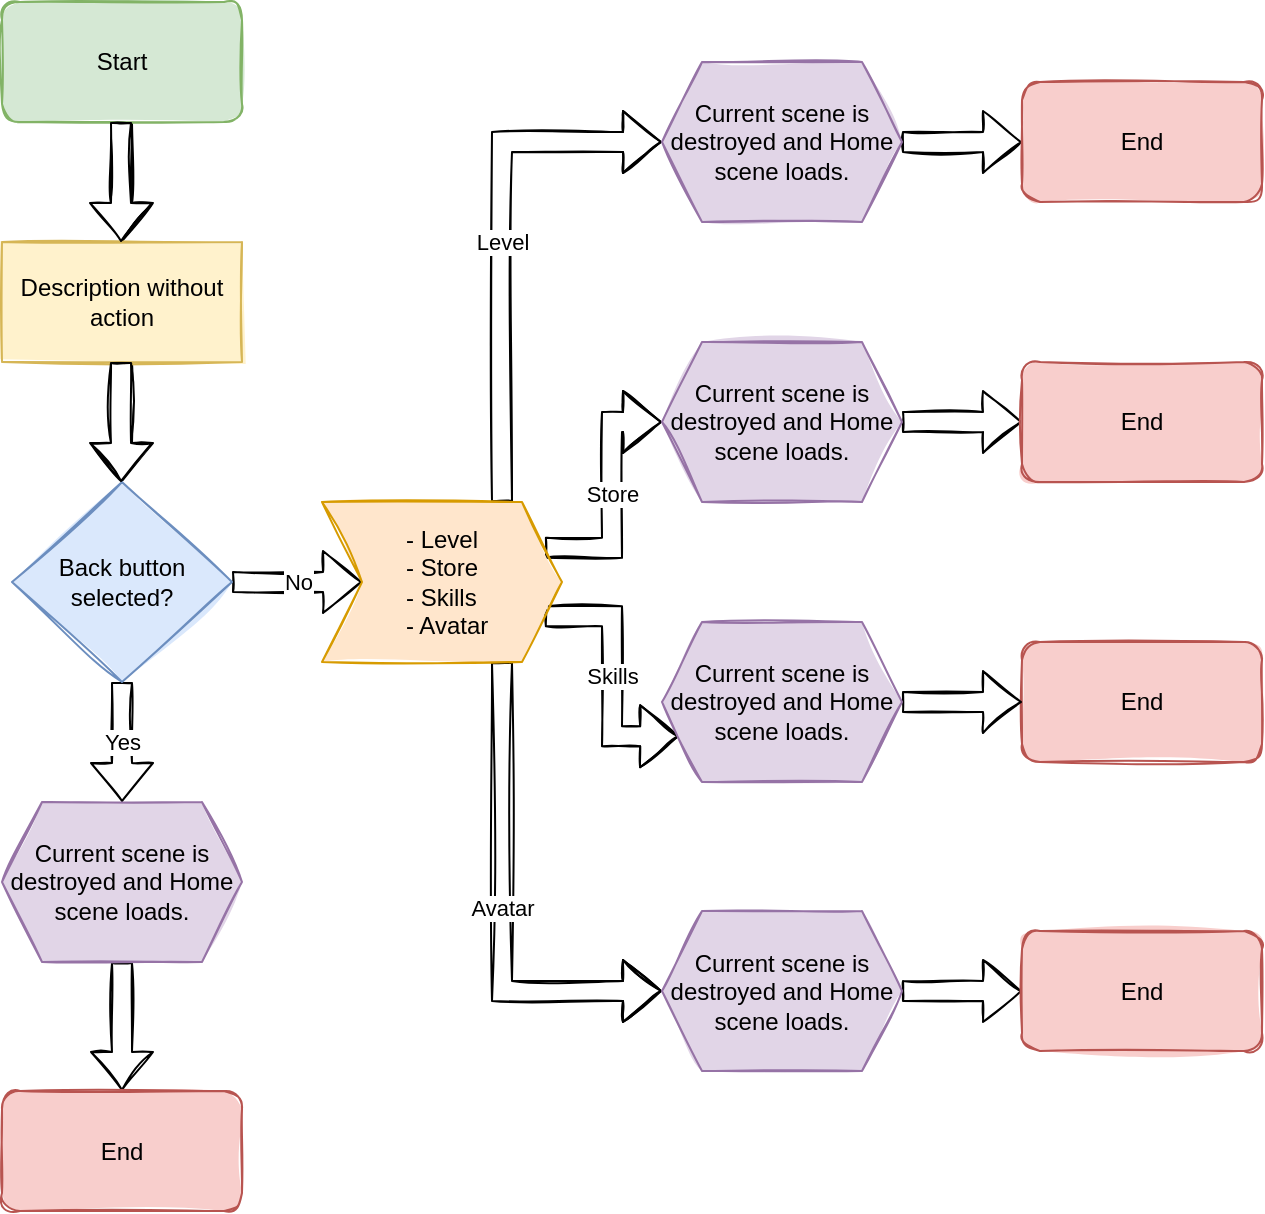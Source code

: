 <mxfile version="16.1.2" type="device"><diagram id="o_-JVSorGUq8rQS-DgG7" name="Page-1"><mxGraphModel dx="870" dy="626" grid="1" gridSize="10" guides="1" tooltips="1" connect="1" arrows="1" fold="1" page="1" pageScale="1" pageWidth="827" pageHeight="1169" math="0" shadow="0"><root><mxCell id="0"/><mxCell id="1" parent="0"/><mxCell id="ipaL6n43P8oaSK_bz6wS-7" style="edgeStyle=orthogonalEdgeStyle;rounded=0;orthogonalLoop=1;jettySize=auto;html=1;exitX=0.5;exitY=1;exitDx=0;exitDy=0;sketch=1;strokeColor=default;shape=flexArrow;" parent="1" source="ipaL6n43P8oaSK_bz6wS-1" target="ipaL6n43P8oaSK_bz6wS-6" edge="1"><mxGeometry relative="1" as="geometry"/></mxCell><mxCell id="ipaL6n43P8oaSK_bz6wS-1" value="Start" style="rounded=1;whiteSpace=wrap;html=1;fillColor=#d5e8d4;strokeColor=#82b366;sketch=1;fillStyle=solid;" parent="1" vertex="1"><mxGeometry x="100" y="40" width="120" height="60" as="geometry"/></mxCell><mxCell id="ipaL6n43P8oaSK_bz6wS-9" value="" style="edgeStyle=orthogonalEdgeStyle;shape=flexArrow;rounded=0;sketch=1;orthogonalLoop=1;jettySize=auto;html=1;strokeColor=default;" parent="1" source="ipaL6n43P8oaSK_bz6wS-6" target="ipaL6n43P8oaSK_bz6wS-8" edge="1"><mxGeometry relative="1" as="geometry"/></mxCell><mxCell id="ipaL6n43P8oaSK_bz6wS-6" value="Description without action" style="rounded=0;whiteSpace=wrap;html=1;sketch=1;fillStyle=solid;fillColor=#fff2cc;strokeColor=#d6b656;" parent="1" vertex="1"><mxGeometry x="100" y="160" width="120" height="60" as="geometry"/></mxCell><mxCell id="ipaL6n43P8oaSK_bz6wS-11" value="No" style="edgeStyle=orthogonalEdgeStyle;shape=flexArrow;rounded=0;sketch=1;orthogonalLoop=1;jettySize=auto;html=1;strokeColor=default;fillColor=#FFFFFF;entryX=0;entryY=0.5;entryDx=0;entryDy=0;fillStyle=solid;" parent="1" source="ipaL6n43P8oaSK_bz6wS-8" target="LrJIuFXXFJKbINEYixV7-1" edge="1"><mxGeometry relative="1" as="geometry"><mxPoint x="280" y="330" as="targetPoint"/></mxGeometry></mxCell><mxCell id="LrJIuFXXFJKbINEYixV7-4" value="Yes" style="edgeStyle=orthogonalEdgeStyle;shape=flexArrow;rounded=0;sketch=1;fillStyle=solid;orthogonalLoop=1;jettySize=auto;html=1;exitX=0.5;exitY=1;exitDx=0;exitDy=0;entryX=0.5;entryY=0;entryDx=0;entryDy=0;labelBackgroundColor=default;fontFamily=Helvetica;fontSize=11;fontColor=default;endArrow=classic;strokeColor=default;fillColor=#FFFFFF;" edge="1" parent="1" source="ipaL6n43P8oaSK_bz6wS-8" target="ipaL6n43P8oaSK_bz6wS-18"><mxGeometry relative="1" as="geometry"/></mxCell><mxCell id="ipaL6n43P8oaSK_bz6wS-8" value="Back button selected?" style="rhombus;whiteSpace=wrap;html=1;fillColor=#dae8fc;strokeColor=#6c8ebf;rounded=0;sketch=1;fillStyle=solid;" parent="1" vertex="1"><mxGeometry x="105" y="280" width="110" height="100" as="geometry"/></mxCell><mxCell id="LrJIuFXXFJKbINEYixV7-6" style="edgeStyle=orthogonalEdgeStyle;shape=flexArrow;rounded=0;sketch=1;fillStyle=solid;orthogonalLoop=1;jettySize=auto;html=1;exitX=0.5;exitY=1;exitDx=0;exitDy=0;labelBackgroundColor=default;fontFamily=Helvetica;fontSize=11;fontColor=default;endArrow=classic;strokeColor=default;fillColor=#FFFFFF;" edge="1" parent="1" source="ipaL6n43P8oaSK_bz6wS-18" target="LrJIuFXXFJKbINEYixV7-5"><mxGeometry relative="1" as="geometry"/></mxCell><mxCell id="ipaL6n43P8oaSK_bz6wS-18" value="Current scene is destroyed and Home scene loads." style="shape=hexagon;perimeter=hexagonPerimeter2;whiteSpace=wrap;html=1;fixedSize=1;sketch=1;fillStyle=solid;fillColor=#e1d5e7;strokeColor=#9673a6;" parent="1" vertex="1"><mxGeometry x="100" y="440" width="120" height="80" as="geometry"/></mxCell><mxCell id="ipaL6n43P8oaSK_bz6wS-22" value="End" style="rounded=1;whiteSpace=wrap;html=1;fillColor=#f8cecc;strokeColor=#b85450;sketch=1;fillStyle=solid;" parent="1" vertex="1"><mxGeometry x="610" y="360" width="120" height="60" as="geometry"/></mxCell><mxCell id="LiWWIZqxrh0gKxfWtvxY-1" style="edgeStyle=orthogonalEdgeStyle;rounded=0;orthogonalLoop=1;jettySize=auto;html=1;exitX=0.5;exitY=1;exitDx=0;exitDy=0;sketch=1;strokeColor=default;shape=flexArrow;fillColor=#FFFFFF;fillStyle=solid;" parent="1" edge="1"><mxGeometry relative="1" as="geometry"><mxPoint x="159.5" y="100" as="sourcePoint"/><mxPoint x="159.5" y="160" as="targetPoint"/></mxGeometry></mxCell><mxCell id="LiWWIZqxrh0gKxfWtvxY-2" value="" style="edgeStyle=orthogonalEdgeStyle;shape=flexArrow;rounded=0;sketch=1;orthogonalLoop=1;jettySize=auto;html=1;strokeColor=default;fillColor=#FFFFFF;fillStyle=solid;" parent="1" edge="1"><mxGeometry relative="1" as="geometry"><mxPoint x="159.5" y="220" as="sourcePoint"/><mxPoint x="159.5" y="280" as="targetPoint"/></mxGeometry></mxCell><mxCell id="LrJIuFXXFJKbINEYixV7-11" value="Level" style="edgeStyle=orthogonalEdgeStyle;shape=flexArrow;rounded=0;sketch=1;fillStyle=solid;orthogonalLoop=1;jettySize=auto;html=1;exitX=0.75;exitY=0;exitDx=0;exitDy=0;entryX=0;entryY=0.5;entryDx=0;entryDy=0;labelBackgroundColor=default;fontFamily=Helvetica;fontSize=11;fontColor=default;endArrow=classic;strokeColor=default;fillColor=#FFFFFF;" edge="1" parent="1" source="LrJIuFXXFJKbINEYixV7-1" target="LrJIuFXXFJKbINEYixV7-7"><mxGeometry relative="1" as="geometry"/></mxCell><mxCell id="LrJIuFXXFJKbINEYixV7-12" value="Store" style="edgeStyle=orthogonalEdgeStyle;shape=flexArrow;rounded=0;sketch=1;fillStyle=solid;orthogonalLoop=1;jettySize=auto;html=1;exitX=1;exitY=0.25;exitDx=0;exitDy=0;entryX=0;entryY=0.5;entryDx=0;entryDy=0;labelBackgroundColor=default;fontFamily=Helvetica;fontSize=11;fontColor=default;endArrow=classic;strokeColor=default;fillColor=#FFFFFF;" edge="1" parent="1" source="LrJIuFXXFJKbINEYixV7-1" target="LrJIuFXXFJKbINEYixV7-8"><mxGeometry relative="1" as="geometry"/></mxCell><mxCell id="LrJIuFXXFJKbINEYixV7-13" value="Skills" style="edgeStyle=orthogonalEdgeStyle;shape=flexArrow;rounded=0;sketch=1;fillStyle=solid;orthogonalLoop=1;jettySize=auto;html=1;exitX=1;exitY=0.75;exitDx=0;exitDy=0;entryX=0;entryY=0.75;entryDx=0;entryDy=0;labelBackgroundColor=default;fontFamily=Helvetica;fontSize=11;fontColor=default;endArrow=classic;strokeColor=default;fillColor=#FFFFFF;" edge="1" parent="1" source="LrJIuFXXFJKbINEYixV7-1" target="LrJIuFXXFJKbINEYixV7-9"><mxGeometry relative="1" as="geometry"/></mxCell><mxCell id="LrJIuFXXFJKbINEYixV7-14" value="Avatar" style="edgeStyle=orthogonalEdgeStyle;shape=flexArrow;rounded=0;sketch=1;fillStyle=solid;orthogonalLoop=1;jettySize=auto;html=1;exitX=0.75;exitY=1;exitDx=0;exitDy=0;entryX=0;entryY=0.5;entryDx=0;entryDy=0;labelBackgroundColor=default;fontFamily=Helvetica;fontSize=11;fontColor=default;endArrow=classic;strokeColor=default;fillColor=#FFFFFF;" edge="1" parent="1" source="LrJIuFXXFJKbINEYixV7-1" target="LrJIuFXXFJKbINEYixV7-10"><mxGeometry relative="1" as="geometry"/></mxCell><mxCell id="LrJIuFXXFJKbINEYixV7-1" value="&lt;blockquote style=&quot;margin: 0 0 0 40px ; border: none ; padding: 0px&quot;&gt;- Level&lt;br&gt;- Store&lt;br&gt;- Skills&lt;/blockquote&gt;&lt;blockquote style=&quot;margin: 0 0 0 40px ; border: none ; padding: 0px&quot;&gt;- Avatar&lt;/blockquote&gt;" style="shape=step;perimeter=stepPerimeter;whiteSpace=wrap;html=1;fixedSize=1;sketch=1;fillStyle=solid;fillColor=#ffe6cc;strokeColor=#d79b00;align=left;" vertex="1" parent="1"><mxGeometry x="260" y="290" width="120" height="80" as="geometry"/></mxCell><mxCell id="LrJIuFXXFJKbINEYixV7-5" value="End" style="rounded=1;whiteSpace=wrap;html=1;fillColor=#f8cecc;strokeColor=#b85450;sketch=1;fillStyle=solid;" vertex="1" parent="1"><mxGeometry x="100" y="584.5" width="120" height="60" as="geometry"/></mxCell><mxCell id="LrJIuFXXFJKbINEYixV7-21" style="edgeStyle=orthogonalEdgeStyle;shape=flexArrow;rounded=0;sketch=1;fillStyle=solid;orthogonalLoop=1;jettySize=auto;html=1;exitX=1;exitY=0.5;exitDx=0;exitDy=0;entryX=0;entryY=0.5;entryDx=0;entryDy=0;labelBackgroundColor=default;fontFamily=Helvetica;fontSize=11;fontColor=default;endArrow=classic;strokeColor=default;fillColor=#FFFFFF;" edge="1" parent="1" source="LrJIuFXXFJKbINEYixV7-7" target="LrJIuFXXFJKbINEYixV7-15"><mxGeometry relative="1" as="geometry"/></mxCell><mxCell id="LrJIuFXXFJKbINEYixV7-7" value="Current scene is destroyed and Home scene loads." style="shape=hexagon;perimeter=hexagonPerimeter2;whiteSpace=wrap;html=1;fixedSize=1;sketch=1;fillStyle=solid;fillColor=#e1d5e7;strokeColor=#9673a6;" vertex="1" parent="1"><mxGeometry x="430" y="70" width="120" height="80" as="geometry"/></mxCell><mxCell id="LrJIuFXXFJKbINEYixV7-20" style="edgeStyle=orthogonalEdgeStyle;shape=flexArrow;rounded=0;sketch=1;fillStyle=solid;orthogonalLoop=1;jettySize=auto;html=1;exitX=1;exitY=0.5;exitDx=0;exitDy=0;entryX=0;entryY=0.5;entryDx=0;entryDy=0;labelBackgroundColor=default;fontFamily=Helvetica;fontSize=11;fontColor=default;endArrow=classic;strokeColor=default;fillColor=#FFFFFF;" edge="1" parent="1" source="LrJIuFXXFJKbINEYixV7-8" target="LrJIuFXXFJKbINEYixV7-16"><mxGeometry relative="1" as="geometry"/></mxCell><mxCell id="LrJIuFXXFJKbINEYixV7-8" value="Current scene is destroyed and Home scene loads." style="shape=hexagon;perimeter=hexagonPerimeter2;whiteSpace=wrap;html=1;fixedSize=1;sketch=1;fillStyle=solid;fillColor=#e1d5e7;strokeColor=#9673a6;" vertex="1" parent="1"><mxGeometry x="430" y="210" width="120" height="80" as="geometry"/></mxCell><mxCell id="LrJIuFXXFJKbINEYixV7-19" style="edgeStyle=orthogonalEdgeStyle;shape=flexArrow;rounded=0;sketch=1;fillStyle=solid;orthogonalLoop=1;jettySize=auto;html=1;exitX=1;exitY=0.5;exitDx=0;exitDy=0;entryX=0;entryY=0.5;entryDx=0;entryDy=0;labelBackgroundColor=default;fontFamily=Helvetica;fontSize=11;fontColor=default;endArrow=classic;strokeColor=default;fillColor=#FFFFFF;" edge="1" parent="1" source="LrJIuFXXFJKbINEYixV7-9" target="ipaL6n43P8oaSK_bz6wS-22"><mxGeometry relative="1" as="geometry"/></mxCell><mxCell id="LrJIuFXXFJKbINEYixV7-9" value="Current scene is destroyed and Home scene loads." style="shape=hexagon;perimeter=hexagonPerimeter2;whiteSpace=wrap;html=1;fixedSize=1;sketch=1;fillStyle=solid;fillColor=#e1d5e7;strokeColor=#9673a6;" vertex="1" parent="1"><mxGeometry x="430" y="350" width="120" height="80" as="geometry"/></mxCell><mxCell id="LrJIuFXXFJKbINEYixV7-18" style="edgeStyle=orthogonalEdgeStyle;shape=flexArrow;rounded=0;sketch=1;fillStyle=solid;orthogonalLoop=1;jettySize=auto;html=1;exitX=1;exitY=0.5;exitDx=0;exitDy=0;entryX=0;entryY=0.5;entryDx=0;entryDy=0;labelBackgroundColor=default;fontFamily=Helvetica;fontSize=11;fontColor=default;endArrow=classic;strokeColor=default;fillColor=#FFFFFF;" edge="1" parent="1" source="LrJIuFXXFJKbINEYixV7-10" target="LrJIuFXXFJKbINEYixV7-17"><mxGeometry relative="1" as="geometry"/></mxCell><mxCell id="LrJIuFXXFJKbINEYixV7-10" value="Current scene is destroyed and Home scene loads." style="shape=hexagon;perimeter=hexagonPerimeter2;whiteSpace=wrap;html=1;fixedSize=1;sketch=1;fillStyle=solid;fillColor=#e1d5e7;strokeColor=#9673a6;" vertex="1" parent="1"><mxGeometry x="430" y="494.5" width="120" height="80" as="geometry"/></mxCell><mxCell id="LrJIuFXXFJKbINEYixV7-15" value="End" style="rounded=1;whiteSpace=wrap;html=1;fillColor=#f8cecc;strokeColor=#b85450;sketch=1;fillStyle=solid;" vertex="1" parent="1"><mxGeometry x="610" y="80" width="120" height="60" as="geometry"/></mxCell><mxCell id="LrJIuFXXFJKbINEYixV7-16" value="End" style="rounded=1;whiteSpace=wrap;html=1;fillColor=#f8cecc;strokeColor=#b85450;sketch=1;fillStyle=solid;" vertex="1" parent="1"><mxGeometry x="610" y="220" width="120" height="60" as="geometry"/></mxCell><mxCell id="LrJIuFXXFJKbINEYixV7-17" value="End" style="rounded=1;whiteSpace=wrap;html=1;fillColor=#f8cecc;strokeColor=#b85450;sketch=1;fillStyle=solid;" vertex="1" parent="1"><mxGeometry x="610" y="504.5" width="120" height="60" as="geometry"/></mxCell></root></mxGraphModel></diagram></mxfile>